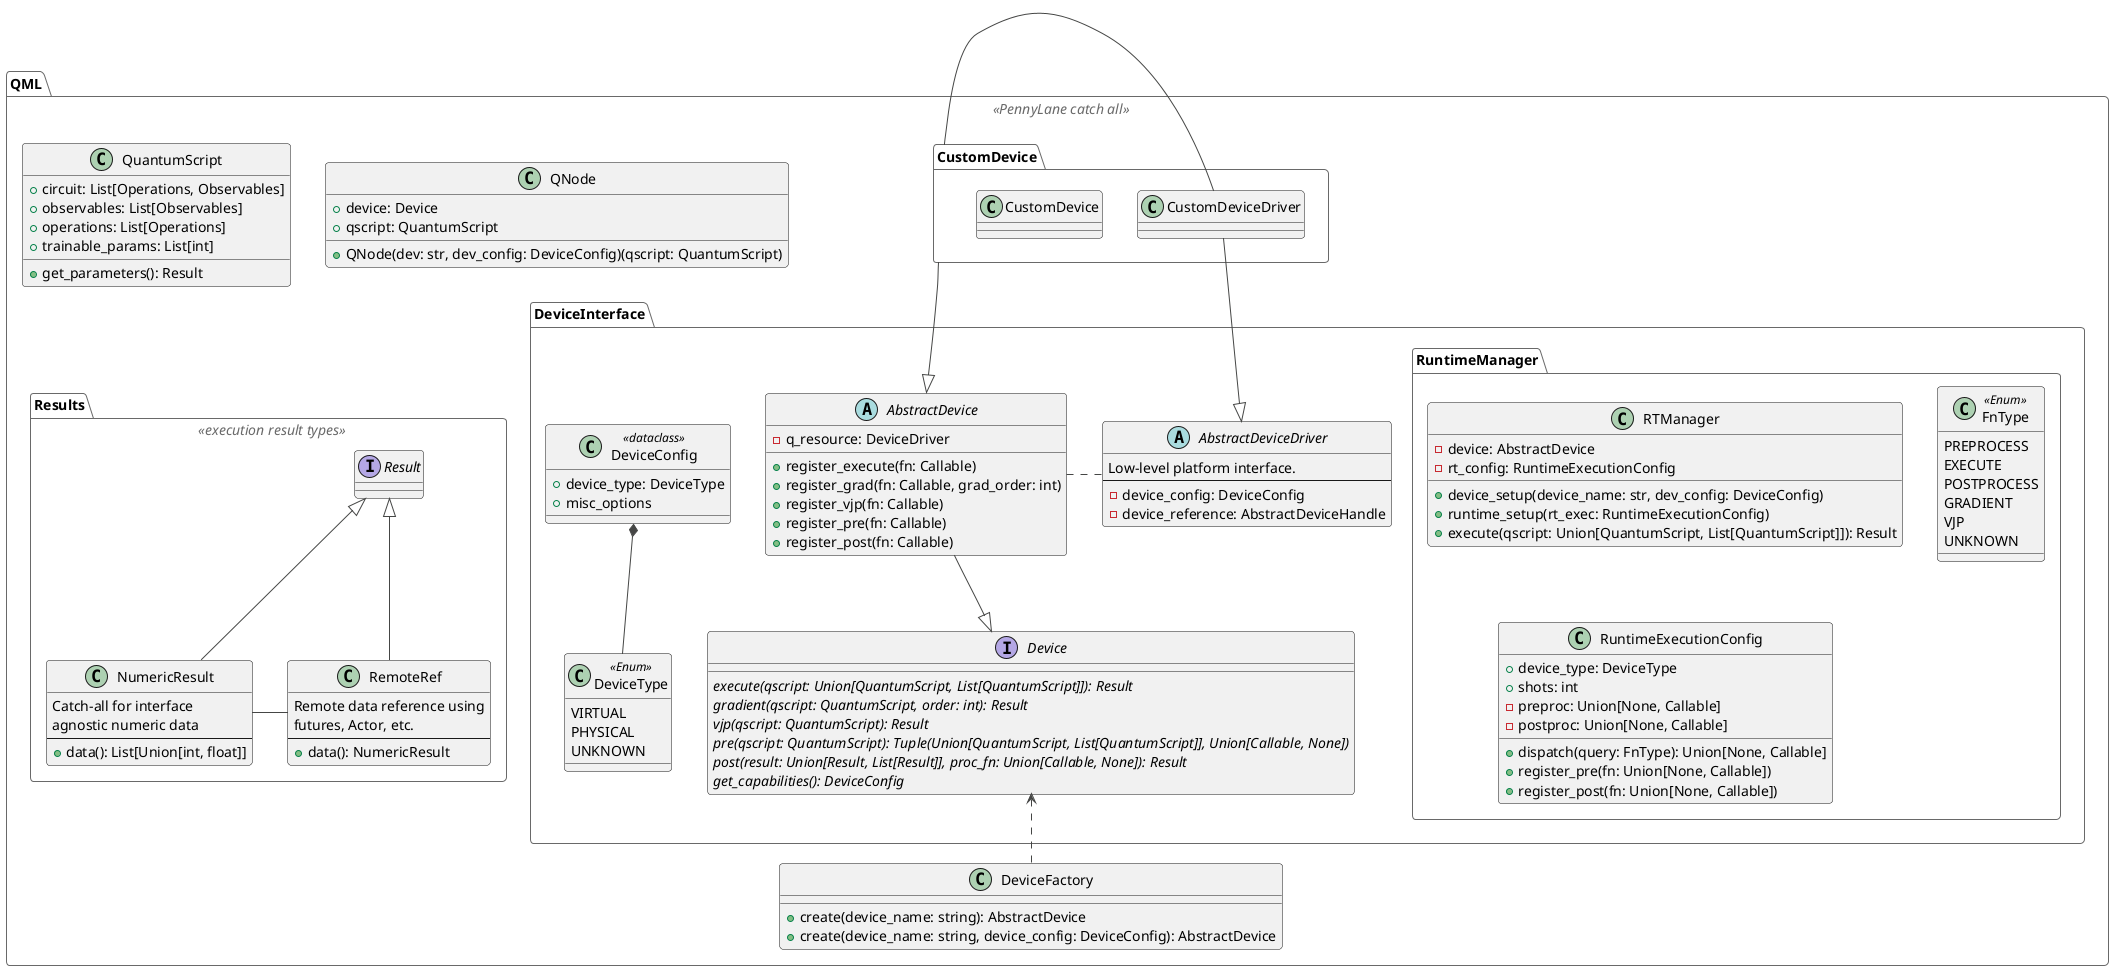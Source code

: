 @startuml
!theme vibrant

package QML <<PennyLane catch all>> {
    class QuantumScript {
        +circuit: List[Operations, Observables]
        +observables: List[Observables]
        +operations: List[Operations]
        +trainable_params: List[int]
        +get_parameters(): Result
    }

    package Results <<execution result types>>{

        interface Result

        class NumericResult{
            Catch-all for interface\nagnostic numeric data
            --
            +data(): List[Union[int, float]]
        }

        class RemoteRef{
            Remote data reference using
            futures, Actor, etc.
            --
            +data(): NumericResult
        }
    }

    class QNode {
        +device: Device
        '+runtime_manager: RTManager
        +qscript: QuantumScript
        +QNode(dev: str, dev_config: DeviceConfig)(qscript: QuantumScript) 
    }

    package DeviceInterface <<Folder>> {
        class DeviceType <<Enum>>{
            VIRTUAL
            PHYSICAL
            UNKNOWN
        }
        class DeviceConfig <<dataclass>>{
            +device_type: DeviceType
            +misc_options
        }
        abstract class AbstractDeviceDriver{
            Low-level platform interface.
            --
            -device_config: DeviceConfig
            -device_reference: AbstractDeviceHandle
        }

        interface Device{
            {abstract} execute(qscript: Union[QuantumScript, List[QuantumScript]]): Result
            {abstract} gradient(qscript: QuantumScript, order: int): Result
            {abstract} vjp(qscript: QuantumScript): Result
            {abstract} pre(qscript: QuantumScript): Tuple(Union[QuantumScript, List[QuantumScript]], Union[Callable, None])
            {abstract} post(result: Union[Result, List[Result]], proc_fn: Union[Callable, None]): Result
            {abstract} get_capabilities(): DeviceConfig

        }

        abstract class AbstractDevice{
            -q_resource: DeviceDriver
            '-runtime_mgr: RTManager <<optionally here or QNode>>
            +register_execute(fn: Callable)
            +register_grad(fn: Callable, grad_order: int)
            +register_vjp(fn: Callable)
            +register_pre(fn: Callable)
            +register_post(fn: Callable)
        }

        package RuntimeManager <<Folder>> {
            class RTManager{
                -device: AbstractDevice
                -rt_config: RuntimeExecutionConfig
                +device_setup(device_name: str, dev_config: DeviceConfig)
                +runtime_setup(rt_exec: RuntimeExecutionConfig)
                +execute(qscript: Union[QuantumScript, List[QuantumScript]]): Result
            }

            class FnType <<Enum>>{
                PREPROCESS
                'PREPROCESS_TRACED
                EXECUTE
                'POSTPROCESS_TRACED
                POSTPROCESS
                GRADIENT
                VJP
                UNKNOWN
            }

            class RuntimeExecutionConfig {
                +device_type: DeviceType
                +shots: int
                -preproc: Union[None, Callable]
                '-preproc_traced: Union[None, Callable]
                -postproc: Union[None, Callable]
                '-postproc_traced: Union[None, Callable]
                +dispatch(query: FnType): Union[None, Callable]
                +register_pre(fn: Union[None, Callable])
                +register_post(fn: Union[None, Callable])
            }
        }

    }

    package CustomDevice <<Folder>> {
        class CustomDeviceDriver {
        }
        class CustomDevice {
        }
    }

    'QNode ..> Device
    'QNode ..> RTManager
    'QNode ..> QuantumScript

    RemoteRef -l- NumericResult

    Result <|-- NumericResult
    Result <|-- RemoteRef

    'QuantumScript .l.> Result

    CustomDeviceDriver --|> AbstractDeviceDriver
    CustomDevice --|> AbstractDevice
    CustomDevice -r- CustomDeviceDriver

    'RuntimeExecutionConfig .r.> FnType
    'RTManager -- RuntimeExecutionConfig
    'Manager ..> DeviceFactory
    'Manager ..> AbstractDevice
    'Manager ..> Result
    'Manager ..> QuantumScript

    AbstractDevice --|> Device

    AbstractDevice .r. AbstractDeviceDriver


    DeviceConfig *-- DeviceType

    'AbstractDevice ..> Result
    'AbstractDevice *-- DeviceDriver : optional
    'DeviceDriver o-- DeviceConfig

    class DeviceFactory{
        +create(device_name: string): AbstractDevice
        +create(device_name: string, device_config: DeviceConfig): AbstractDevice
    }
    DeviceFactory .u.> Device
    Result -u[hidden]- QNode
}

@enduml

